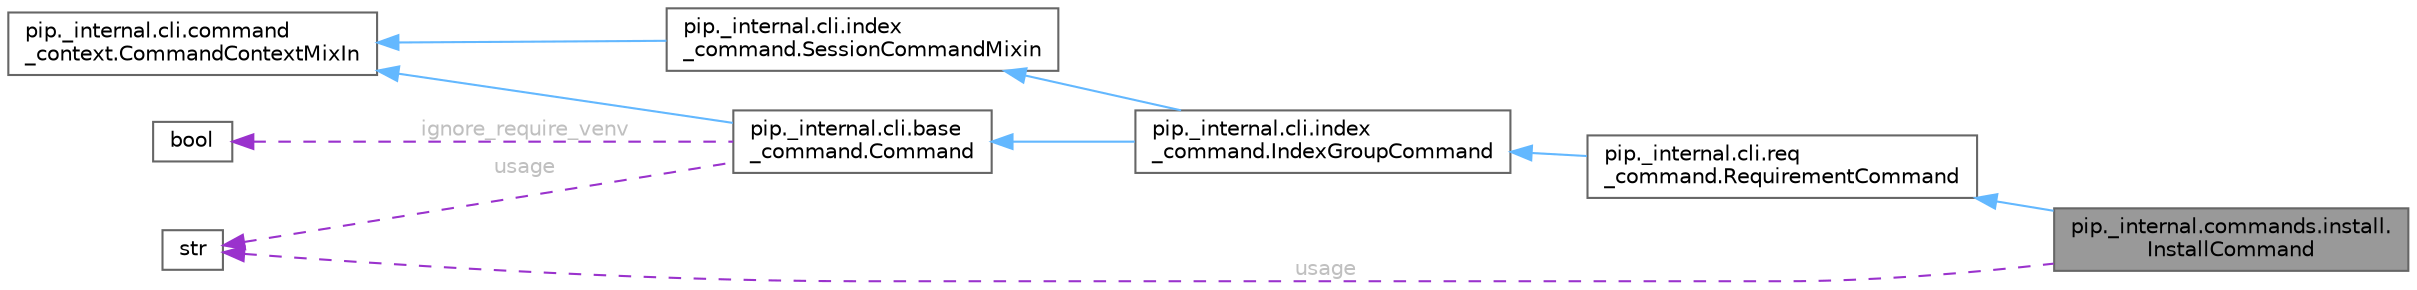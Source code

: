 digraph "pip._internal.commands.install.InstallCommand"
{
 // LATEX_PDF_SIZE
  bgcolor="transparent";
  edge [fontname=Helvetica,fontsize=10,labelfontname=Helvetica,labelfontsize=10];
  node [fontname=Helvetica,fontsize=10,shape=box,height=0.2,width=0.4];
  rankdir="LR";
  Node1 [id="Node000001",label="pip._internal.commands.install.\lInstallCommand",height=0.2,width=0.4,color="gray40", fillcolor="grey60", style="filled", fontcolor="black",tooltip=" "];
  Node2 -> Node1 [id="edge10_Node000001_Node000002",dir="back",color="steelblue1",style="solid",tooltip=" "];
  Node2 [id="Node000002",label="pip._internal.cli.req\l_command.RequirementCommand",height=0.2,width=0.4,color="gray40", fillcolor="white", style="filled",URL="$classpip_1_1__internal_1_1cli_1_1req__command_1_1RequirementCommand.html",tooltip=" "];
  Node3 -> Node2 [id="edge11_Node000002_Node000003",dir="back",color="steelblue1",style="solid",tooltip=" "];
  Node3 [id="Node000003",label="pip._internal.cli.index\l_command.IndexGroupCommand",height=0.2,width=0.4,color="gray40", fillcolor="white", style="filled",URL="$classpip_1_1__internal_1_1cli_1_1index__command_1_1IndexGroupCommand.html",tooltip=" "];
  Node4 -> Node3 [id="edge12_Node000003_Node000004",dir="back",color="steelblue1",style="solid",tooltip=" "];
  Node4 [id="Node000004",label="pip._internal.cli.base\l_command.Command",height=0.2,width=0.4,color="gray40", fillcolor="white", style="filled",URL="$classpip_1_1__internal_1_1cli_1_1base__command_1_1Command.html",tooltip=" "];
  Node5 -> Node4 [id="edge13_Node000004_Node000005",dir="back",color="steelblue1",style="solid",tooltip=" "];
  Node5 [id="Node000005",label="pip._internal.cli.command\l_context.CommandContextMixIn",height=0.2,width=0.4,color="gray40", fillcolor="white", style="filled",URL="$classpip_1_1__internal_1_1cli_1_1command__context_1_1CommandContextMixIn.html",tooltip=" "];
  Node6 -> Node4 [id="edge14_Node000004_Node000006",dir="back",color="darkorchid3",style="dashed",tooltip=" ",label=" usage",fontcolor="grey" ];
  Node6 [id="Node000006",label="str",height=0.2,width=0.4,color="gray40", fillcolor="white", style="filled",tooltip=" "];
  Node7 -> Node4 [id="edge15_Node000004_Node000007",dir="back",color="darkorchid3",style="dashed",tooltip=" ",label=" ignore_require_venv",fontcolor="grey" ];
  Node7 [id="Node000007",label="bool",height=0.2,width=0.4,color="gray40", fillcolor="white", style="filled",tooltip=" "];
  Node8 -> Node3 [id="edge16_Node000003_Node000008",dir="back",color="steelblue1",style="solid",tooltip=" "];
  Node8 [id="Node000008",label="pip._internal.cli.index\l_command.SessionCommandMixin",height=0.2,width=0.4,color="gray40", fillcolor="white", style="filled",URL="$classpip_1_1__internal_1_1cli_1_1index__command_1_1SessionCommandMixin.html",tooltip=" "];
  Node5 -> Node8 [id="edge17_Node000008_Node000005",dir="back",color="steelblue1",style="solid",tooltip=" "];
  Node6 -> Node1 [id="edge18_Node000001_Node000006",dir="back",color="darkorchid3",style="dashed",tooltip=" ",label=" usage",fontcolor="grey" ];
}
